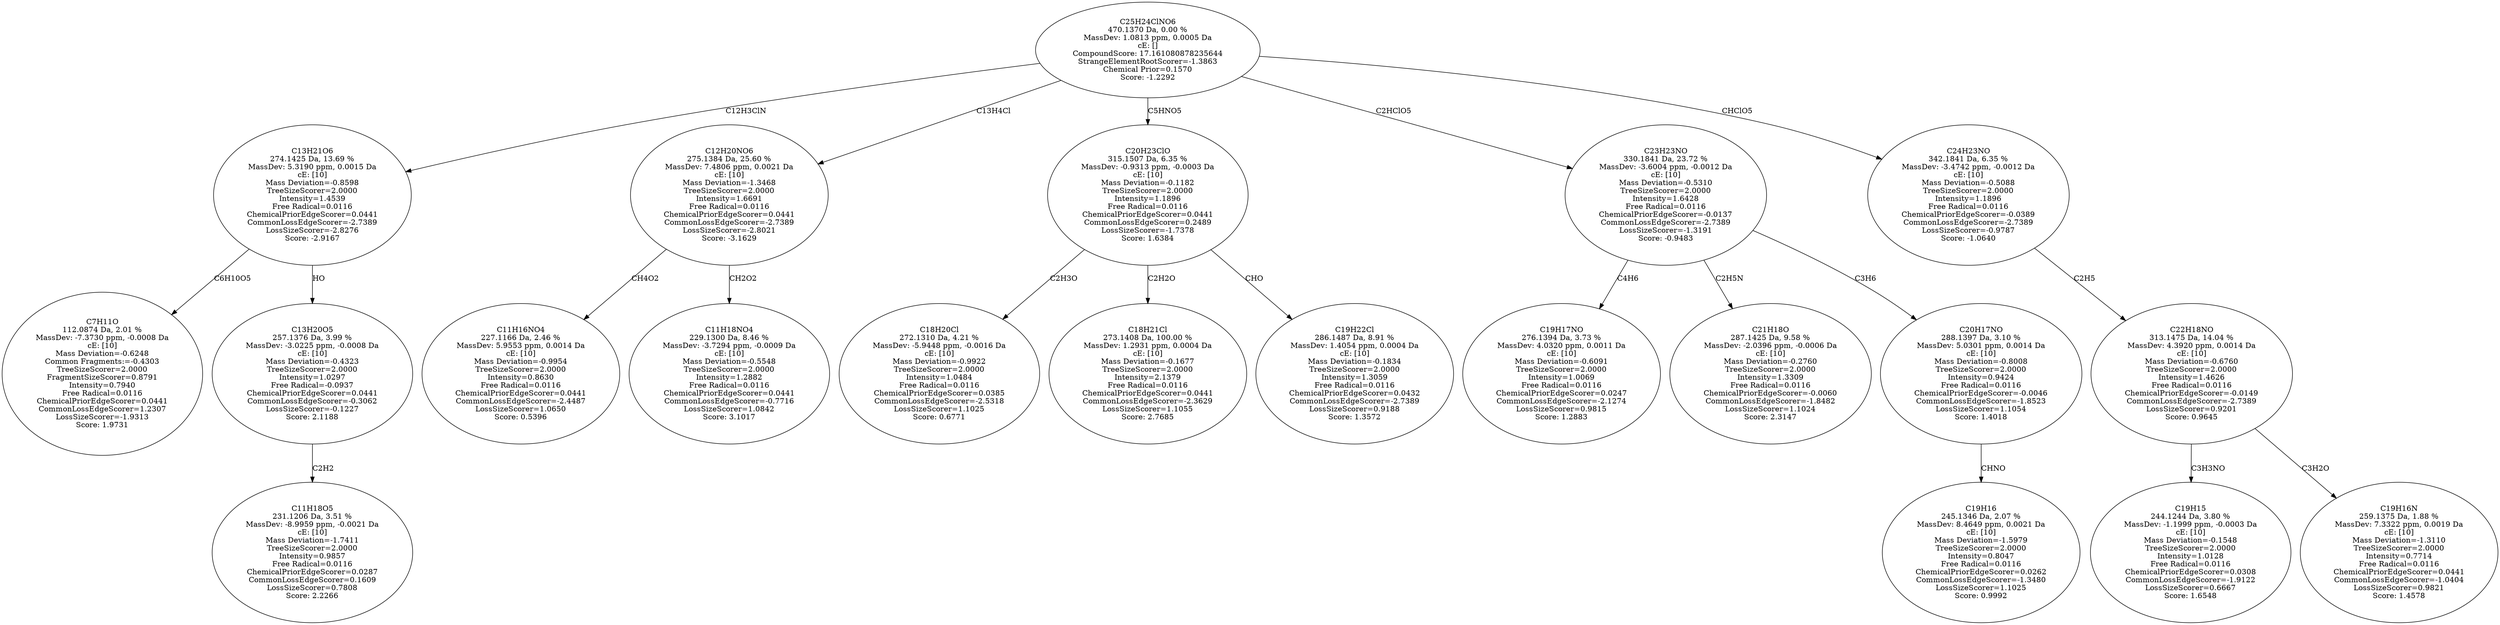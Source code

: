 strict digraph {
v1 [label="C7H11O\n112.0874 Da, 2.01 %\nMassDev: -7.3730 ppm, -0.0008 Da\ncE: [10]\nMass Deviation=-0.6248\nCommon Fragments:=-0.4303\nTreeSizeScorer=2.0000\nFragmentSizeScorer=0.8791\nIntensity=0.7940\nFree Radical=0.0116\nChemicalPriorEdgeScorer=0.0441\nCommonLossEdgeScorer=1.2307\nLossSizeScorer=-1.9313\nScore: 1.9731"];
v2 [label="C11H18O5\n231.1206 Da, 3.51 %\nMassDev: -8.9959 ppm, -0.0021 Da\ncE: [10]\nMass Deviation=-1.7411\nTreeSizeScorer=2.0000\nIntensity=0.9857\nFree Radical=0.0116\nChemicalPriorEdgeScorer=0.0287\nCommonLossEdgeScorer=0.1609\nLossSizeScorer=0.7808\nScore: 2.2266"];
v3 [label="C13H20O5\n257.1376 Da, 3.99 %\nMassDev: -3.0225 ppm, -0.0008 Da\ncE: [10]\nMass Deviation=-0.4323\nTreeSizeScorer=2.0000\nIntensity=1.0297\nFree Radical=-0.0937\nChemicalPriorEdgeScorer=0.0441\nCommonLossEdgeScorer=-0.3062\nLossSizeScorer=-0.1227\nScore: 2.1188"];
v4 [label="C13H21O6\n274.1425 Da, 13.69 %\nMassDev: 5.3190 ppm, 0.0015 Da\ncE: [10]\nMass Deviation=-0.8598\nTreeSizeScorer=2.0000\nIntensity=1.4539\nFree Radical=0.0116\nChemicalPriorEdgeScorer=0.0441\nCommonLossEdgeScorer=-2.7389\nLossSizeScorer=-2.8276\nScore: -2.9167"];
v5 [label="C11H16NO4\n227.1166 Da, 2.46 %\nMassDev: 5.9553 ppm, 0.0014 Da\ncE: [10]\nMass Deviation=-0.9954\nTreeSizeScorer=2.0000\nIntensity=0.8630\nFree Radical=0.0116\nChemicalPriorEdgeScorer=0.0441\nCommonLossEdgeScorer=-2.4487\nLossSizeScorer=1.0650\nScore: 0.5396"];
v6 [label="C11H18NO4\n229.1300 Da, 8.46 %\nMassDev: -3.7294 ppm, -0.0009 Da\ncE: [10]\nMass Deviation=-0.5548\nTreeSizeScorer=2.0000\nIntensity=1.2882\nFree Radical=0.0116\nChemicalPriorEdgeScorer=0.0441\nCommonLossEdgeScorer=-0.7716\nLossSizeScorer=1.0842\nScore: 3.1017"];
v7 [label="C12H20NO6\n275.1384 Da, 25.60 %\nMassDev: 7.4806 ppm, 0.0021 Da\ncE: [10]\nMass Deviation=-1.3468\nTreeSizeScorer=2.0000\nIntensity=1.6691\nFree Radical=0.0116\nChemicalPriorEdgeScorer=0.0441\nCommonLossEdgeScorer=-2.7389\nLossSizeScorer=-2.8021\nScore: -3.1629"];
v8 [label="C18H20Cl\n272.1310 Da, 4.21 %\nMassDev: -5.9448 ppm, -0.0016 Da\ncE: [10]\nMass Deviation=-0.9922\nTreeSizeScorer=2.0000\nIntensity=1.0484\nFree Radical=0.0116\nChemicalPriorEdgeScorer=0.0385\nCommonLossEdgeScorer=-2.5318\nLossSizeScorer=1.1025\nScore: 0.6771"];
v9 [label="C18H21Cl\n273.1408 Da, 100.00 %\nMassDev: 1.2931 ppm, 0.0004 Da\ncE: [10]\nMass Deviation=-0.1677\nTreeSizeScorer=2.0000\nIntensity=2.1379\nFree Radical=0.0116\nChemicalPriorEdgeScorer=0.0441\nCommonLossEdgeScorer=-2.3629\nLossSizeScorer=1.1055\nScore: 2.7685"];
v10 [label="C19H22Cl\n286.1487 Da, 8.91 %\nMassDev: 1.4054 ppm, 0.0004 Da\ncE: [10]\nMass Deviation=-0.1834\nTreeSizeScorer=2.0000\nIntensity=1.3059\nFree Radical=0.0116\nChemicalPriorEdgeScorer=0.0432\nCommonLossEdgeScorer=-2.7389\nLossSizeScorer=0.9188\nScore: 1.3572"];
v11 [label="C20H23ClO\n315.1507 Da, 6.35 %\nMassDev: -0.9313 ppm, -0.0003 Da\ncE: [10]\nMass Deviation=-0.1182\nTreeSizeScorer=2.0000\nIntensity=1.1896\nFree Radical=0.0116\nChemicalPriorEdgeScorer=0.0441\nCommonLossEdgeScorer=0.2489\nLossSizeScorer=-1.7378\nScore: 1.6384"];
v12 [label="C19H17NO\n276.1394 Da, 3.73 %\nMassDev: 4.0320 ppm, 0.0011 Da\ncE: [10]\nMass Deviation=-0.6091\nTreeSizeScorer=2.0000\nIntensity=1.0069\nFree Radical=0.0116\nChemicalPriorEdgeScorer=0.0247\nCommonLossEdgeScorer=-2.1274\nLossSizeScorer=0.9815\nScore: 1.2883"];
v13 [label="C21H18O\n287.1425 Da, 9.58 %\nMassDev: -2.0396 ppm, -0.0006 Da\ncE: [10]\nMass Deviation=-0.2760\nTreeSizeScorer=2.0000\nIntensity=1.3309\nFree Radical=0.0116\nChemicalPriorEdgeScorer=-0.0060\nCommonLossEdgeScorer=-1.8482\nLossSizeScorer=1.1024\nScore: 2.3147"];
v14 [label="C19H16\n245.1346 Da, 2.07 %\nMassDev: 8.4649 ppm, 0.0021 Da\ncE: [10]\nMass Deviation=-1.5979\nTreeSizeScorer=2.0000\nIntensity=0.8047\nFree Radical=0.0116\nChemicalPriorEdgeScorer=0.0262\nCommonLossEdgeScorer=-1.3480\nLossSizeScorer=1.1025\nScore: 0.9992"];
v15 [label="C20H17NO\n288.1397 Da, 3.10 %\nMassDev: 5.0301 ppm, 0.0014 Da\ncE: [10]\nMass Deviation=-0.8008\nTreeSizeScorer=2.0000\nIntensity=0.9424\nFree Radical=0.0116\nChemicalPriorEdgeScorer=-0.0046\nCommonLossEdgeScorer=-1.8523\nLossSizeScorer=1.1054\nScore: 1.4018"];
v16 [label="C23H23NO\n330.1841 Da, 23.72 %\nMassDev: -3.6004 ppm, -0.0012 Da\ncE: [10]\nMass Deviation=-0.5310\nTreeSizeScorer=2.0000\nIntensity=1.6428\nFree Radical=0.0116\nChemicalPriorEdgeScorer=-0.0137\nCommonLossEdgeScorer=-2.7389\nLossSizeScorer=-1.3191\nScore: -0.9483"];
v17 [label="C19H15\n244.1244 Da, 3.80 %\nMassDev: -1.1999 ppm, -0.0003 Da\ncE: [10]\nMass Deviation=-0.1548\nTreeSizeScorer=2.0000\nIntensity=1.0128\nFree Radical=0.0116\nChemicalPriorEdgeScorer=0.0308\nCommonLossEdgeScorer=-1.9122\nLossSizeScorer=0.6667\nScore: 1.6548"];
v18 [label="C19H16N\n259.1375 Da, 1.88 %\nMassDev: 7.3322 ppm, 0.0019 Da\ncE: [10]\nMass Deviation=-1.3110\nTreeSizeScorer=2.0000\nIntensity=0.7714\nFree Radical=0.0116\nChemicalPriorEdgeScorer=0.0441\nCommonLossEdgeScorer=-1.0404\nLossSizeScorer=0.9821\nScore: 1.4578"];
v19 [label="C22H18NO\n313.1475 Da, 14.04 %\nMassDev: 4.3920 ppm, 0.0014 Da\ncE: [10]\nMass Deviation=-0.6760\nTreeSizeScorer=2.0000\nIntensity=1.4626\nFree Radical=0.0116\nChemicalPriorEdgeScorer=-0.0149\nCommonLossEdgeScorer=-2.7389\nLossSizeScorer=0.9201\nScore: 0.9645"];
v20 [label="C24H23NO\n342.1841 Da, 6.35 %\nMassDev: -3.4742 ppm, -0.0012 Da\ncE: [10]\nMass Deviation=-0.5088\nTreeSizeScorer=2.0000\nIntensity=1.1896\nFree Radical=0.0116\nChemicalPriorEdgeScorer=-0.0389\nCommonLossEdgeScorer=-2.7389\nLossSizeScorer=-0.9787\nScore: -1.0640"];
v21 [label="C25H24ClNO6\n470.1370 Da, 0.00 %\nMassDev: 1.0813 ppm, 0.0005 Da\ncE: []\nCompoundScore: 17.161080878235644\nStrangeElementRootScorer=-1.3863\nChemical Prior=0.1570\nScore: -1.2292"];
v4 -> v1 [label="C6H10O5"];
v3 -> v2 [label="C2H2"];
v4 -> v3 [label="HO"];
v21 -> v4 [label="C12H3ClN"];
v7 -> v5 [label="CH4O2"];
v7 -> v6 [label="CH2O2"];
v21 -> v7 [label="C13H4Cl"];
v11 -> v8 [label="C2H3O"];
v11 -> v9 [label="C2H2O"];
v11 -> v10 [label="CHO"];
v21 -> v11 [label="C5HNO5"];
v16 -> v12 [label="C4H6"];
v16 -> v13 [label="C2H5N"];
v15 -> v14 [label="CHNO"];
v16 -> v15 [label="C3H6"];
v21 -> v16 [label="C2HClO5"];
v19 -> v17 [label="C3H3NO"];
v19 -> v18 [label="C3H2O"];
v20 -> v19 [label="C2H5"];
v21 -> v20 [label="CHClO5"];
}
